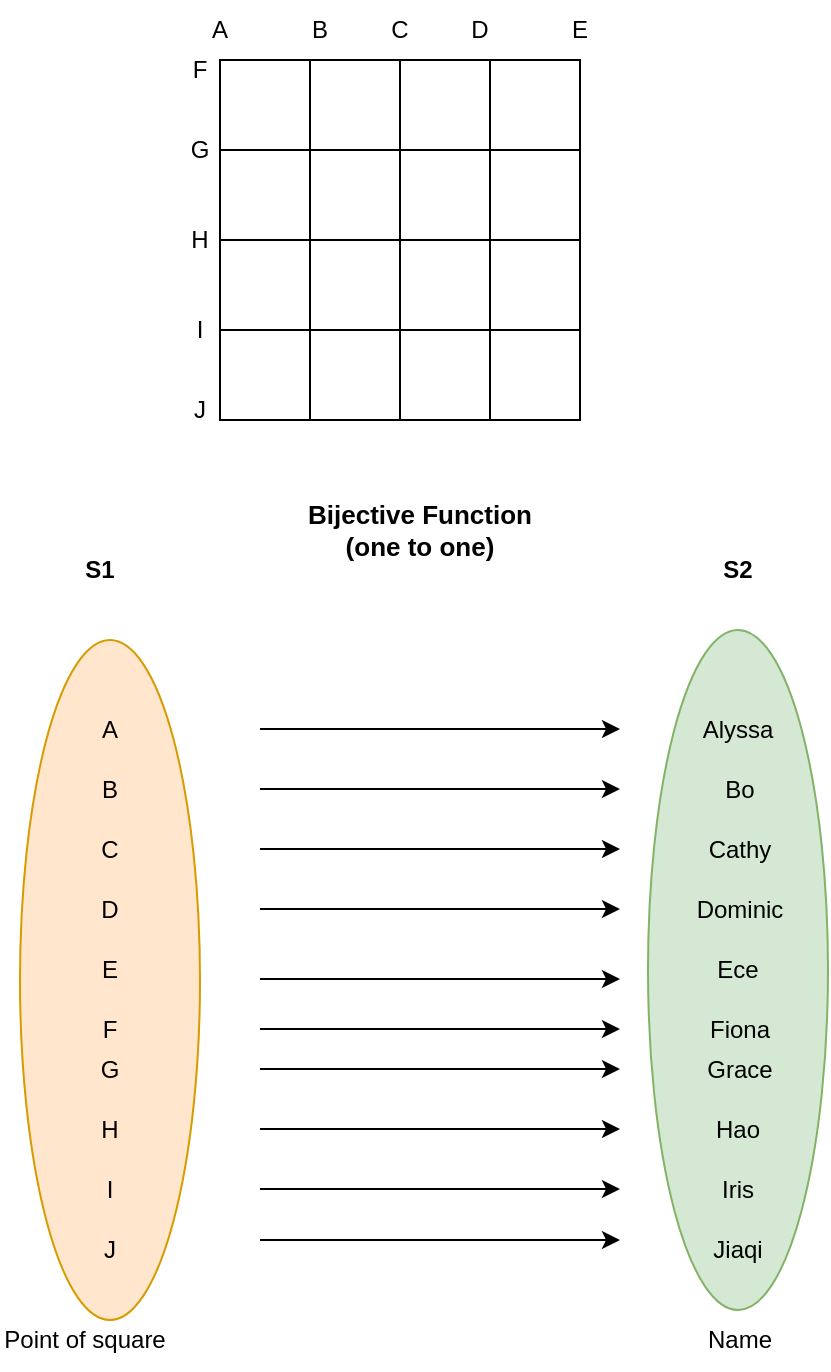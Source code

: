 <mxfile version="22.0.0" type="github">
  <diagram name="Page-1" id="C0G1_l1UDHh4eET4bDQB">
    <mxGraphModel dx="666" dy="433" grid="1" gridSize="10" guides="1" tooltips="1" connect="1" arrows="1" fold="1" page="1" pageScale="1" pageWidth="827" pageHeight="1169" math="0" shadow="0">
      <root>
        <mxCell id="0" />
        <mxCell id="1" parent="0" />
        <mxCell id="lIeE3Y5SsQSJ4F84biwz-1" value="" style="whiteSpace=wrap;html=1;aspect=fixed;" parent="1" vertex="1">
          <mxGeometry x="200" y="200" width="180" height="180" as="geometry" />
        </mxCell>
        <mxCell id="lIeE3Y5SsQSJ4F84biwz-2" value="" style="endArrow=none;html=1;rounded=0;entryX=0.75;entryY=0;entryDx=0;entryDy=0;exitX=0.75;exitY=1;exitDx=0;exitDy=0;" parent="1" source="lIeE3Y5SsQSJ4F84biwz-1" target="lIeE3Y5SsQSJ4F84biwz-1" edge="1">
          <mxGeometry width="50" height="50" relative="1" as="geometry">
            <mxPoint x="320" y="260" as="sourcePoint" />
            <mxPoint x="370" y="210" as="targetPoint" />
          </mxGeometry>
        </mxCell>
        <mxCell id="lIeE3Y5SsQSJ4F84biwz-3" value="" style="endArrow=none;html=1;rounded=0;entryX=0.5;entryY=0;entryDx=0;entryDy=0;exitX=0.5;exitY=1;exitDx=0;exitDy=0;" parent="1" source="lIeE3Y5SsQSJ4F84biwz-1" target="lIeE3Y5SsQSJ4F84biwz-1" edge="1">
          <mxGeometry width="50" height="50" relative="1" as="geometry">
            <mxPoint x="320" y="260" as="sourcePoint" />
            <mxPoint x="370" y="210" as="targetPoint" />
          </mxGeometry>
        </mxCell>
        <mxCell id="lIeE3Y5SsQSJ4F84biwz-4" value="" style="endArrow=none;html=1;rounded=0;entryX=0.25;entryY=0;entryDx=0;entryDy=0;exitX=0.25;exitY=1;exitDx=0;exitDy=0;" parent="1" source="lIeE3Y5SsQSJ4F84biwz-1" target="lIeE3Y5SsQSJ4F84biwz-1" edge="1">
          <mxGeometry width="50" height="50" relative="1" as="geometry">
            <mxPoint x="320" y="260" as="sourcePoint" />
            <mxPoint x="370" y="210" as="targetPoint" />
          </mxGeometry>
        </mxCell>
        <mxCell id="lIeE3Y5SsQSJ4F84biwz-5" value="" style="endArrow=none;html=1;rounded=0;exitX=0;exitY=0.25;exitDx=0;exitDy=0;entryX=1;entryY=0.25;entryDx=0;entryDy=0;" parent="1" source="lIeE3Y5SsQSJ4F84biwz-1" target="lIeE3Y5SsQSJ4F84biwz-1" edge="1">
          <mxGeometry width="50" height="50" relative="1" as="geometry">
            <mxPoint x="320" y="260" as="sourcePoint" />
            <mxPoint x="370" y="210" as="targetPoint" />
          </mxGeometry>
        </mxCell>
        <mxCell id="lIeE3Y5SsQSJ4F84biwz-6" value="" style="endArrow=none;html=1;rounded=0;exitX=0;exitY=0.5;exitDx=0;exitDy=0;entryX=1;entryY=0.5;entryDx=0;entryDy=0;" parent="1" source="lIeE3Y5SsQSJ4F84biwz-1" target="lIeE3Y5SsQSJ4F84biwz-1" edge="1">
          <mxGeometry width="50" height="50" relative="1" as="geometry">
            <mxPoint x="320" y="260" as="sourcePoint" />
            <mxPoint x="370" y="210" as="targetPoint" />
          </mxGeometry>
        </mxCell>
        <mxCell id="lIeE3Y5SsQSJ4F84biwz-7" value="" style="endArrow=none;html=1;rounded=0;exitX=0;exitY=0.75;exitDx=0;exitDy=0;entryX=1;entryY=0.75;entryDx=0;entryDy=0;" parent="1" source="lIeE3Y5SsQSJ4F84biwz-1" target="lIeE3Y5SsQSJ4F84biwz-1" edge="1">
          <mxGeometry width="50" height="50" relative="1" as="geometry">
            <mxPoint x="320" y="260" as="sourcePoint" />
            <mxPoint x="370" y="210" as="targetPoint" />
          </mxGeometry>
        </mxCell>
        <mxCell id="lIeE3Y5SsQSJ4F84biwz-8" value="A" style="text;html=1;strokeColor=none;fillColor=none;align=center;verticalAlign=middle;whiteSpace=wrap;rounded=0;" parent="1" vertex="1">
          <mxGeometry x="170" y="170" width="60" height="30" as="geometry" />
        </mxCell>
        <mxCell id="lIeE3Y5SsQSJ4F84biwz-9" value="B" style="text;html=1;strokeColor=none;fillColor=none;align=center;verticalAlign=middle;whiteSpace=wrap;rounded=0;" parent="1" vertex="1">
          <mxGeometry x="220" y="170" width="60" height="30" as="geometry" />
        </mxCell>
        <mxCell id="lIeE3Y5SsQSJ4F84biwz-10" value="C" style="text;html=1;strokeColor=none;fillColor=none;align=center;verticalAlign=middle;whiteSpace=wrap;rounded=0;" parent="1" vertex="1">
          <mxGeometry x="260" y="170" width="60" height="30" as="geometry" />
        </mxCell>
        <mxCell id="lIeE3Y5SsQSJ4F84biwz-11" value="D" style="text;html=1;strokeColor=none;fillColor=none;align=center;verticalAlign=middle;whiteSpace=wrap;rounded=0;" parent="1" vertex="1">
          <mxGeometry x="300" y="170" width="60" height="30" as="geometry" />
        </mxCell>
        <mxCell id="lIeE3Y5SsQSJ4F84biwz-12" value="E" style="text;html=1;strokeColor=none;fillColor=none;align=center;verticalAlign=middle;whiteSpace=wrap;rounded=0;" parent="1" vertex="1">
          <mxGeometry x="350" y="170" width="60" height="30" as="geometry" />
        </mxCell>
        <mxCell id="lIeE3Y5SsQSJ4F84biwz-15" value="F" style="text;html=1;strokeColor=none;fillColor=none;align=center;verticalAlign=middle;whiteSpace=wrap;rounded=0;" parent="1" vertex="1">
          <mxGeometry x="160" y="190" width="60" height="30" as="geometry" />
        </mxCell>
        <mxCell id="lIeE3Y5SsQSJ4F84biwz-16" value="G" style="text;html=1;strokeColor=none;fillColor=none;align=center;verticalAlign=middle;whiteSpace=wrap;rounded=0;" parent="1" vertex="1">
          <mxGeometry x="160" y="230" width="60" height="30" as="geometry" />
        </mxCell>
        <mxCell id="lIeE3Y5SsQSJ4F84biwz-17" value="H" style="text;html=1;strokeColor=none;fillColor=none;align=center;verticalAlign=middle;whiteSpace=wrap;rounded=0;" parent="1" vertex="1">
          <mxGeometry x="160" y="275" width="60" height="30" as="geometry" />
        </mxCell>
        <mxCell id="lIeE3Y5SsQSJ4F84biwz-20" value="I" style="text;html=1;strokeColor=none;fillColor=none;align=center;verticalAlign=middle;whiteSpace=wrap;rounded=0;" parent="1" vertex="1">
          <mxGeometry x="160" y="320" width="60" height="30" as="geometry" />
        </mxCell>
        <mxCell id="lIeE3Y5SsQSJ4F84biwz-21" value="J" style="text;html=1;strokeColor=none;fillColor=none;align=center;verticalAlign=middle;whiteSpace=wrap;rounded=0;" parent="1" vertex="1">
          <mxGeometry x="160" y="360" width="60" height="30" as="geometry" />
        </mxCell>
        <mxCell id="mZZ3oU3MAKDqjdPzpFdO-1" value="" style="ellipse;whiteSpace=wrap;html=1;fillColor=#ffe6cc;strokeColor=#d79b00;" vertex="1" parent="1">
          <mxGeometry x="100" y="490" width="90" height="340" as="geometry" />
        </mxCell>
        <mxCell id="mZZ3oU3MAKDqjdPzpFdO-2" value="A" style="text;html=1;strokeColor=none;fillColor=none;align=center;verticalAlign=middle;whiteSpace=wrap;rounded=0;" vertex="1" parent="1">
          <mxGeometry x="115" y="520" width="60" height="30" as="geometry" />
        </mxCell>
        <mxCell id="mZZ3oU3MAKDqjdPzpFdO-3" value="B" style="text;html=1;strokeColor=none;fillColor=none;align=center;verticalAlign=middle;whiteSpace=wrap;rounded=0;" vertex="1" parent="1">
          <mxGeometry x="115" y="550" width="60" height="30" as="geometry" />
        </mxCell>
        <mxCell id="mZZ3oU3MAKDqjdPzpFdO-4" value="C" style="text;html=1;strokeColor=none;fillColor=none;align=center;verticalAlign=middle;whiteSpace=wrap;rounded=0;" vertex="1" parent="1">
          <mxGeometry x="115" y="580" width="60" height="30" as="geometry" />
        </mxCell>
        <mxCell id="mZZ3oU3MAKDqjdPzpFdO-5" value="D" style="text;html=1;strokeColor=none;fillColor=none;align=center;verticalAlign=middle;whiteSpace=wrap;rounded=0;" vertex="1" parent="1">
          <mxGeometry x="115" y="610" width="60" height="30" as="geometry" />
        </mxCell>
        <mxCell id="mZZ3oU3MAKDqjdPzpFdO-6" value="E" style="text;html=1;strokeColor=none;fillColor=none;align=center;verticalAlign=middle;whiteSpace=wrap;rounded=0;" vertex="1" parent="1">
          <mxGeometry x="115" y="640" width="60" height="30" as="geometry" />
        </mxCell>
        <mxCell id="mZZ3oU3MAKDqjdPzpFdO-7" value="F" style="text;html=1;strokeColor=none;fillColor=none;align=center;verticalAlign=middle;whiteSpace=wrap;rounded=0;" vertex="1" parent="1">
          <mxGeometry x="115" y="670" width="60" height="30" as="geometry" />
        </mxCell>
        <mxCell id="mZZ3oU3MAKDqjdPzpFdO-8" value="H" style="text;html=1;strokeColor=none;fillColor=none;align=center;verticalAlign=middle;whiteSpace=wrap;rounded=0;" vertex="1" parent="1">
          <mxGeometry x="115" y="720" width="60" height="30" as="geometry" />
        </mxCell>
        <mxCell id="mZZ3oU3MAKDqjdPzpFdO-9" value="I" style="text;html=1;strokeColor=none;fillColor=none;align=center;verticalAlign=middle;whiteSpace=wrap;rounded=0;" vertex="1" parent="1">
          <mxGeometry x="115" y="750" width="60" height="30" as="geometry" />
        </mxCell>
        <mxCell id="mZZ3oU3MAKDqjdPzpFdO-10" value="J" style="text;html=1;strokeColor=none;fillColor=none;align=center;verticalAlign=middle;whiteSpace=wrap;rounded=0;" vertex="1" parent="1">
          <mxGeometry x="115" y="780" width="60" height="30" as="geometry" />
        </mxCell>
        <mxCell id="mZZ3oU3MAKDqjdPzpFdO-11" value="" style="ellipse;whiteSpace=wrap;html=1;fillColor=#d5e8d4;strokeColor=#82b366;" vertex="1" parent="1">
          <mxGeometry x="414" y="485" width="90" height="340" as="geometry" />
        </mxCell>
        <mxCell id="mZZ3oU3MAKDqjdPzpFdO-12" value="Alyssa" style="text;html=1;strokeColor=none;fillColor=none;align=center;verticalAlign=middle;whiteSpace=wrap;rounded=0;" vertex="1" parent="1">
          <mxGeometry x="429" y="520" width="60" height="30" as="geometry" />
        </mxCell>
        <mxCell id="mZZ3oU3MAKDqjdPzpFdO-13" value="Bo" style="text;html=1;strokeColor=none;fillColor=none;align=center;verticalAlign=middle;whiteSpace=wrap;rounded=0;" vertex="1" parent="1">
          <mxGeometry x="430" y="550" width="60" height="30" as="geometry" />
        </mxCell>
        <mxCell id="mZZ3oU3MAKDqjdPzpFdO-14" value="Cathy" style="text;html=1;strokeColor=none;fillColor=none;align=center;verticalAlign=middle;whiteSpace=wrap;rounded=0;" vertex="1" parent="1">
          <mxGeometry x="430" y="580" width="60" height="30" as="geometry" />
        </mxCell>
        <mxCell id="mZZ3oU3MAKDqjdPzpFdO-15" value="Dominic" style="text;html=1;strokeColor=none;fillColor=none;align=center;verticalAlign=middle;whiteSpace=wrap;rounded=0;" vertex="1" parent="1">
          <mxGeometry x="430" y="610" width="60" height="30" as="geometry" />
        </mxCell>
        <mxCell id="mZZ3oU3MAKDqjdPzpFdO-16" value="Ece" style="text;html=1;strokeColor=none;fillColor=none;align=center;verticalAlign=middle;whiteSpace=wrap;rounded=0;" vertex="1" parent="1">
          <mxGeometry x="429" y="640" width="60" height="30" as="geometry" />
        </mxCell>
        <mxCell id="mZZ3oU3MAKDqjdPzpFdO-17" value="Fiona" style="text;html=1;strokeColor=none;fillColor=none;align=center;verticalAlign=middle;whiteSpace=wrap;rounded=0;" vertex="1" parent="1">
          <mxGeometry x="430" y="670" width="60" height="30" as="geometry" />
        </mxCell>
        <mxCell id="mZZ3oU3MAKDqjdPzpFdO-18" value="Grace" style="text;html=1;strokeColor=none;fillColor=none;align=center;verticalAlign=middle;whiteSpace=wrap;rounded=0;" vertex="1" parent="1">
          <mxGeometry x="430" y="690" width="60" height="30" as="geometry" />
        </mxCell>
        <mxCell id="mZZ3oU3MAKDqjdPzpFdO-19" value="G" style="text;html=1;strokeColor=none;fillColor=none;align=center;verticalAlign=middle;whiteSpace=wrap;rounded=0;" vertex="1" parent="1">
          <mxGeometry x="115" y="690" width="60" height="30" as="geometry" />
        </mxCell>
        <mxCell id="mZZ3oU3MAKDqjdPzpFdO-20" value="Hao" style="text;html=1;strokeColor=none;fillColor=none;align=center;verticalAlign=middle;whiteSpace=wrap;rounded=0;" vertex="1" parent="1">
          <mxGeometry x="429" y="720" width="60" height="30" as="geometry" />
        </mxCell>
        <mxCell id="mZZ3oU3MAKDqjdPzpFdO-21" value="Iris" style="text;html=1;strokeColor=none;fillColor=none;align=center;verticalAlign=middle;whiteSpace=wrap;rounded=0;" vertex="1" parent="1">
          <mxGeometry x="429" y="750" width="60" height="30" as="geometry" />
        </mxCell>
        <mxCell id="mZZ3oU3MAKDqjdPzpFdO-22" value="Jiaqi" style="text;html=1;strokeColor=none;fillColor=none;align=center;verticalAlign=middle;whiteSpace=wrap;rounded=0;" vertex="1" parent="1">
          <mxGeometry x="429" y="780" width="60" height="30" as="geometry" />
        </mxCell>
        <mxCell id="mZZ3oU3MAKDqjdPzpFdO-23" value="" style="endArrow=classic;html=1;rounded=0;" edge="1" parent="1">
          <mxGeometry width="50" height="50" relative="1" as="geometry">
            <mxPoint x="220" y="790" as="sourcePoint" />
            <mxPoint x="400" y="790" as="targetPoint" />
          </mxGeometry>
        </mxCell>
        <mxCell id="mZZ3oU3MAKDqjdPzpFdO-24" value="" style="endArrow=classic;html=1;rounded=0;" edge="1" parent="1">
          <mxGeometry width="50" height="50" relative="1" as="geometry">
            <mxPoint x="220" y="764.5" as="sourcePoint" />
            <mxPoint x="400" y="764.5" as="targetPoint" />
          </mxGeometry>
        </mxCell>
        <mxCell id="mZZ3oU3MAKDqjdPzpFdO-25" value="" style="endArrow=classic;html=1;rounded=0;" edge="1" parent="1">
          <mxGeometry width="50" height="50" relative="1" as="geometry">
            <mxPoint x="220" y="734.5" as="sourcePoint" />
            <mxPoint x="400" y="734.5" as="targetPoint" />
          </mxGeometry>
        </mxCell>
        <mxCell id="mZZ3oU3MAKDqjdPzpFdO-26" value="" style="endArrow=classic;html=1;rounded=0;" edge="1" parent="1">
          <mxGeometry width="50" height="50" relative="1" as="geometry">
            <mxPoint x="220" y="704.5" as="sourcePoint" />
            <mxPoint x="400" y="704.5" as="targetPoint" />
          </mxGeometry>
        </mxCell>
        <mxCell id="mZZ3oU3MAKDqjdPzpFdO-27" value="" style="endArrow=classic;html=1;rounded=0;" edge="1" parent="1">
          <mxGeometry width="50" height="50" relative="1" as="geometry">
            <mxPoint x="220" y="684.5" as="sourcePoint" />
            <mxPoint x="400" y="684.5" as="targetPoint" />
          </mxGeometry>
        </mxCell>
        <mxCell id="mZZ3oU3MAKDqjdPzpFdO-28" value="" style="endArrow=classic;html=1;rounded=0;" edge="1" parent="1">
          <mxGeometry width="50" height="50" relative="1" as="geometry">
            <mxPoint x="220" y="659.5" as="sourcePoint" />
            <mxPoint x="400" y="659.5" as="targetPoint" />
          </mxGeometry>
        </mxCell>
        <mxCell id="mZZ3oU3MAKDqjdPzpFdO-29" value="" style="endArrow=classic;html=1;rounded=0;" edge="1" parent="1">
          <mxGeometry width="50" height="50" relative="1" as="geometry">
            <mxPoint x="220" y="624.5" as="sourcePoint" />
            <mxPoint x="400" y="624.5" as="targetPoint" />
          </mxGeometry>
        </mxCell>
        <mxCell id="mZZ3oU3MAKDqjdPzpFdO-30" value="" style="endArrow=classic;html=1;rounded=0;" edge="1" parent="1">
          <mxGeometry width="50" height="50" relative="1" as="geometry">
            <mxPoint x="220" y="594.5" as="sourcePoint" />
            <mxPoint x="400" y="594.5" as="targetPoint" />
          </mxGeometry>
        </mxCell>
        <mxCell id="mZZ3oU3MAKDqjdPzpFdO-31" value="" style="endArrow=classic;html=1;rounded=0;" edge="1" parent="1">
          <mxGeometry width="50" height="50" relative="1" as="geometry">
            <mxPoint x="220" y="564.5" as="sourcePoint" />
            <mxPoint x="400" y="564.5" as="targetPoint" />
          </mxGeometry>
        </mxCell>
        <mxCell id="mZZ3oU3MAKDqjdPzpFdO-32" value="" style="endArrow=classic;html=1;rounded=0;" edge="1" parent="1">
          <mxGeometry width="50" height="50" relative="1" as="geometry">
            <mxPoint x="220" y="534.5" as="sourcePoint" />
            <mxPoint x="400" y="534.5" as="targetPoint" />
          </mxGeometry>
        </mxCell>
        <mxCell id="mZZ3oU3MAKDqjdPzpFdO-33" value="&lt;b&gt;S1&lt;/b&gt;" style="text;html=1;strokeColor=none;fillColor=none;align=center;verticalAlign=middle;whiteSpace=wrap;rounded=0;" vertex="1" parent="1">
          <mxGeometry x="110" y="440" width="60" height="30" as="geometry" />
        </mxCell>
        <mxCell id="mZZ3oU3MAKDqjdPzpFdO-34" value="&lt;b&gt;S2&lt;/b&gt;" style="text;html=1;strokeColor=none;fillColor=none;align=center;verticalAlign=middle;whiteSpace=wrap;rounded=0;" vertex="1" parent="1">
          <mxGeometry x="429" y="440" width="60" height="30" as="geometry" />
        </mxCell>
        <mxCell id="mZZ3oU3MAKDqjdPzpFdO-35" value="&lt;b&gt;&lt;font style=&quot;font-size: 13px;&quot;&gt;Bijective Function&lt;br&gt;(one to one)&lt;br&gt;&lt;/font&gt;&lt;/b&gt;" style="text;html=1;strokeColor=none;fillColor=none;align=center;verticalAlign=middle;whiteSpace=wrap;rounded=0;" vertex="1" parent="1">
          <mxGeometry x="230" y="420" width="140" height="30" as="geometry" />
        </mxCell>
        <mxCell id="mZZ3oU3MAKDqjdPzpFdO-36" value="Name" style="text;html=1;strokeColor=none;fillColor=none;align=center;verticalAlign=middle;whiteSpace=wrap;rounded=0;" vertex="1" parent="1">
          <mxGeometry x="430" y="825" width="60" height="30" as="geometry" />
        </mxCell>
        <mxCell id="mZZ3oU3MAKDqjdPzpFdO-37" value="Point of square" style="text;html=1;strokeColor=none;fillColor=none;align=center;verticalAlign=middle;whiteSpace=wrap;rounded=0;" vertex="1" parent="1">
          <mxGeometry x="90" y="825" width="85" height="30" as="geometry" />
        </mxCell>
      </root>
    </mxGraphModel>
  </diagram>
</mxfile>

